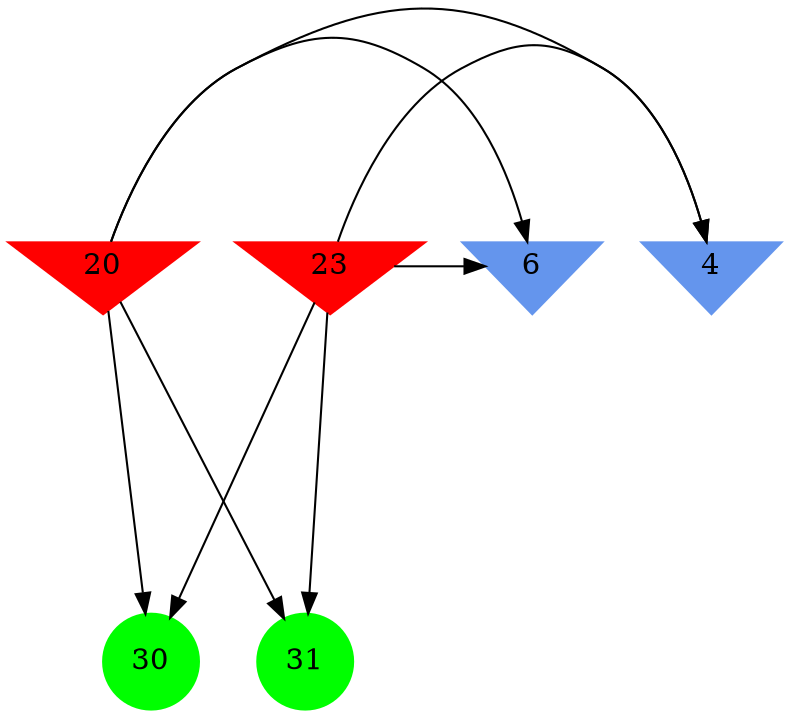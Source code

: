 digraph brain {
	ranksep=2.0;
	4 [shape=invtriangle,style=filled,color=cornflowerblue];
	6 [shape=invtriangle,style=filled,color=cornflowerblue];
	20 [shape=invtriangle,style=filled,color=red];
	23 [shape=invtriangle,style=filled,color=red];
	30 [shape=circle,style=filled,color=green];
	31 [shape=circle,style=filled,color=green];
	20	->	6;
	20	->	30;
	20	->	4;
	20	->	31;
	23	->	6;
	23	->	30;
	23	->	4;
	23	->	31;
	{ rank=same; 4; 6; 20; 23; }
	{ rank=same; }
	{ rank=same; 30; 31; }
}
